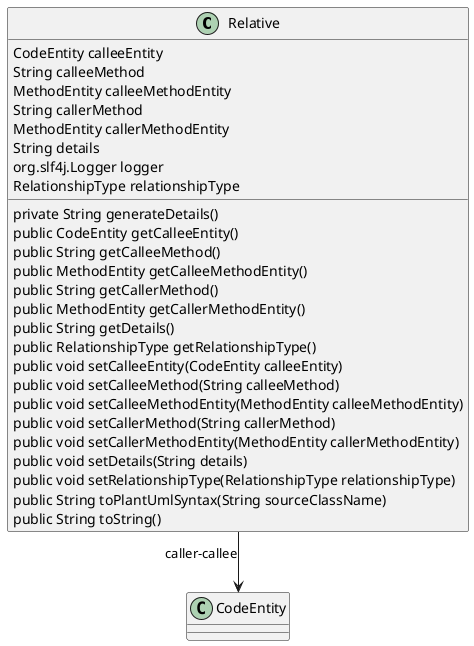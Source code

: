 @startuml
skinparam linetype Ortho
class Relative {
    CodeEntity calleeEntity
    String calleeMethod
    MethodEntity calleeMethodEntity
    String callerMethod
    MethodEntity callerMethodEntity
    String details
    org.slf4j.Logger logger
    RelationshipType relationshipType
    private String generateDetails()
    public CodeEntity getCalleeEntity()
    public String getCalleeMethod()
    public MethodEntity getCalleeMethodEntity()
    public String getCallerMethod()
    public MethodEntity getCallerMethodEntity()
    public String getDetails()
    public RelationshipType getRelationshipType()
    public void setCalleeEntity(CodeEntity calleeEntity)
    public void setCalleeMethod(String calleeMethod)
    public void setCalleeMethodEntity(MethodEntity calleeMethodEntity)
    public void setCallerMethod(String callerMethod)
    public void setCallerMethodEntity(MethodEntity callerMethodEntity)
    public void setDetails(String details)
    public void setRelationshipType(RelationshipType relationshipType)
    public String toPlantUmlSyntax(String sourceClassName)
    public String toString()
}
Relative --> CodeEntity : caller-callee
@enduml
